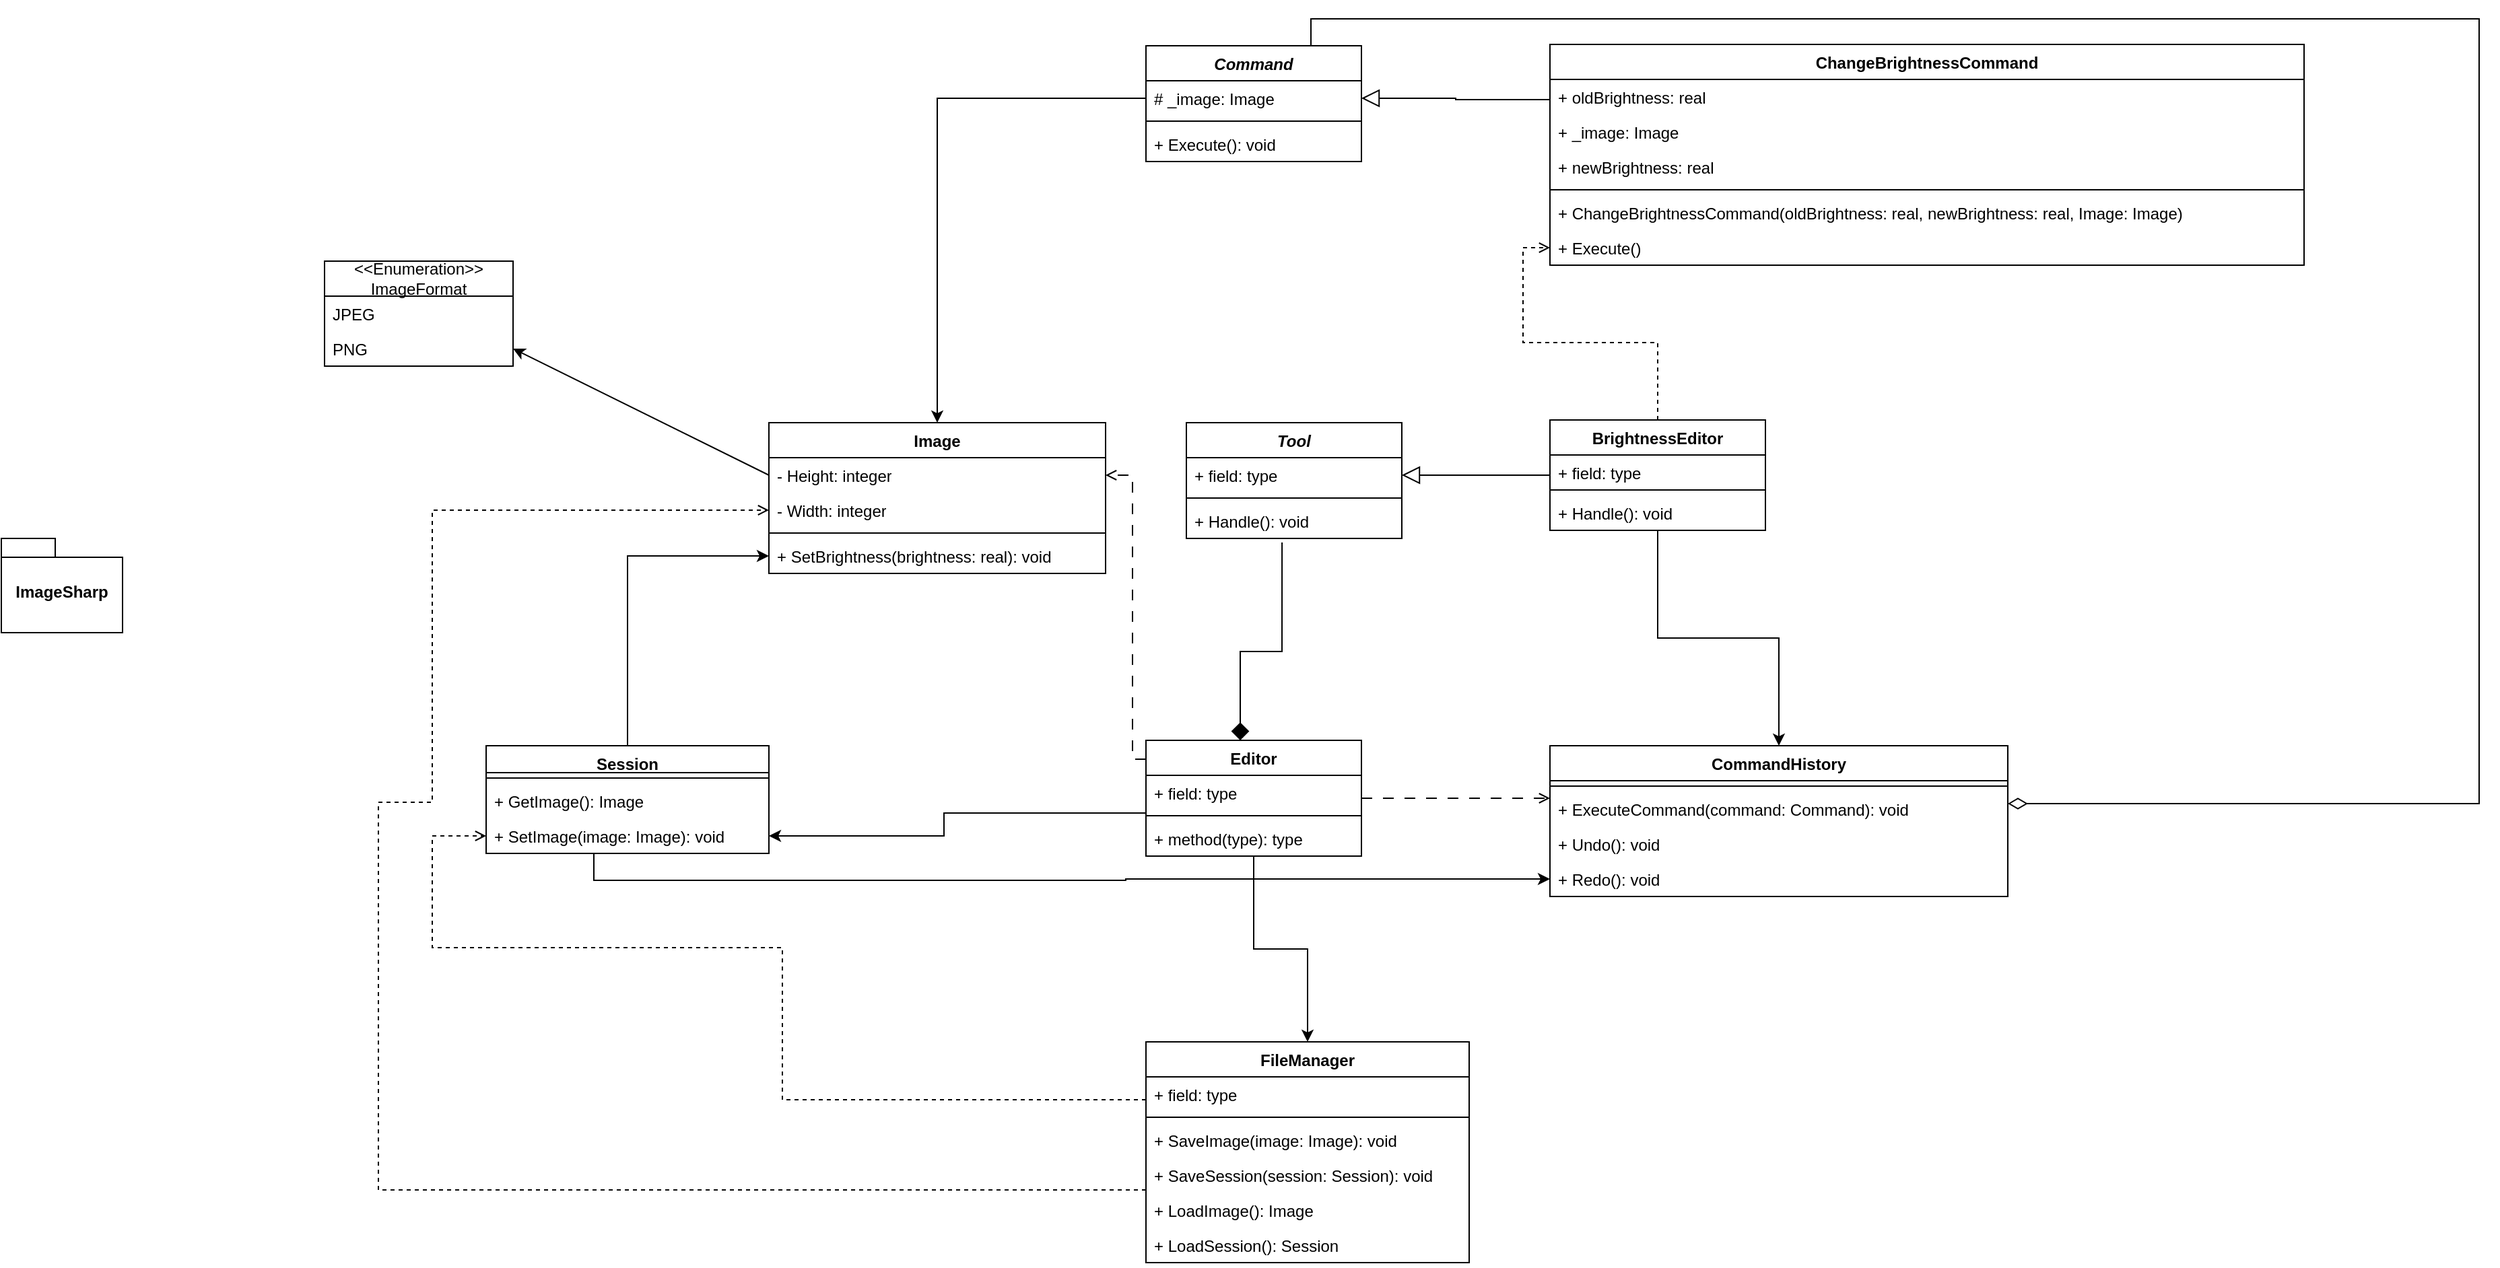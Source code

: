 <mxfile version="24.8.2">
  <diagram name="Страница — 1" id="logO4ZOY-ghGTpIPGNvc">
    <mxGraphModel grid="1" page="1" gridSize="10" guides="1" tooltips="1" connect="1" arrows="1" fold="1" pageScale="1" pageWidth="827" pageHeight="1169" math="0" shadow="0">
      <root>
        <mxCell id="0" />
        <mxCell id="1" parent="0" />
        <mxCell id="ZrmSCk85JjBCpXTHYp6l-1" value="&lt;i&gt;Tool&lt;/i&gt;" style="swimlane;fontStyle=1;align=center;verticalAlign=top;childLayout=stackLayout;horizontal=1;startSize=26;horizontalStack=0;resizeParent=1;resizeParentMax=0;resizeLast=0;collapsible=1;marginBottom=0;whiteSpace=wrap;html=1;" vertex="1" parent="1">
          <mxGeometry x="340" y="330" width="160" height="86" as="geometry" />
        </mxCell>
        <mxCell id="ZrmSCk85JjBCpXTHYp6l-2" value="+ field: type" style="text;strokeColor=none;fillColor=none;align=left;verticalAlign=top;spacingLeft=4;spacingRight=4;overflow=hidden;rotatable=0;points=[[0,0.5],[1,0.5]];portConstraint=eastwest;whiteSpace=wrap;html=1;" vertex="1" parent="ZrmSCk85JjBCpXTHYp6l-1">
          <mxGeometry y="26" width="160" height="26" as="geometry" />
        </mxCell>
        <mxCell id="ZrmSCk85JjBCpXTHYp6l-3" value="" style="line;strokeWidth=1;fillColor=none;align=left;verticalAlign=middle;spacingTop=-1;spacingLeft=3;spacingRight=3;rotatable=0;labelPosition=right;points=[];portConstraint=eastwest;strokeColor=inherit;" vertex="1" parent="ZrmSCk85JjBCpXTHYp6l-1">
          <mxGeometry y="52" width="160" height="8" as="geometry" />
        </mxCell>
        <mxCell id="ZrmSCk85JjBCpXTHYp6l-4" value="+ Handle(): void" style="text;strokeColor=none;fillColor=none;align=left;verticalAlign=top;spacingLeft=4;spacingRight=4;overflow=hidden;rotatable=0;points=[[0,0.5],[1,0.5]];portConstraint=eastwest;whiteSpace=wrap;html=1;" vertex="1" parent="ZrmSCk85JjBCpXTHYp6l-1">
          <mxGeometry y="60" width="160" height="26" as="geometry" />
        </mxCell>
        <mxCell id="ZrmSCk85JjBCpXTHYp6l-9" style="edgeStyle=orthogonalEdgeStyle;rounded=0;orthogonalLoop=1;jettySize=auto;html=1;entryX=1;entryY=0.5;entryDx=0;entryDy=0;endArrow=block;endFill=0;startSize=7;endSize=11;" edge="1" parent="1" source="ZrmSCk85JjBCpXTHYp6l-5" target="ZrmSCk85JjBCpXTHYp6l-2">
          <mxGeometry relative="1" as="geometry" />
        </mxCell>
        <mxCell id="ZrmSCk85JjBCpXTHYp6l-25" style="edgeStyle=orthogonalEdgeStyle;rounded=0;orthogonalLoop=1;jettySize=auto;html=1;entryX=0.5;entryY=0;entryDx=0;entryDy=0;" edge="1" parent="1" source="ZrmSCk85JjBCpXTHYp6l-5" target="ZrmSCk85JjBCpXTHYp6l-21">
          <mxGeometry relative="1" as="geometry" />
        </mxCell>
        <mxCell id="ZrmSCk85JjBCpXTHYp6l-5" value="BrightnessEditor" style="swimlane;fontStyle=1;align=center;verticalAlign=top;childLayout=stackLayout;horizontal=1;startSize=26;horizontalStack=0;resizeParent=1;resizeParentMax=0;resizeLast=0;collapsible=1;marginBottom=0;whiteSpace=wrap;html=1;" vertex="1" parent="1">
          <mxGeometry x="610" y="328" width="160" height="82" as="geometry" />
        </mxCell>
        <mxCell id="ZrmSCk85JjBCpXTHYp6l-6" value="+ field: type" style="text;strokeColor=none;fillColor=none;align=left;verticalAlign=top;spacingLeft=4;spacingRight=4;overflow=hidden;rotatable=0;points=[[0,0.5],[1,0.5]];portConstraint=eastwest;whiteSpace=wrap;html=1;" vertex="1" parent="ZrmSCk85JjBCpXTHYp6l-5">
          <mxGeometry y="26" width="160" height="22" as="geometry" />
        </mxCell>
        <mxCell id="ZrmSCk85JjBCpXTHYp6l-7" value="" style="line;strokeWidth=1;fillColor=none;align=left;verticalAlign=middle;spacingTop=-1;spacingLeft=3;spacingRight=3;rotatable=0;labelPosition=right;points=[];portConstraint=eastwest;strokeColor=inherit;" vertex="1" parent="ZrmSCk85JjBCpXTHYp6l-5">
          <mxGeometry y="48" width="160" height="8" as="geometry" />
        </mxCell>
        <mxCell id="ZrmSCk85JjBCpXTHYp6l-8" value="+ Handle(): void" style="text;strokeColor=none;fillColor=none;align=left;verticalAlign=top;spacingLeft=4;spacingRight=4;overflow=hidden;rotatable=0;points=[[0,0.5],[1,0.5]];portConstraint=eastwest;whiteSpace=wrap;html=1;" vertex="1" parent="ZrmSCk85JjBCpXTHYp6l-5">
          <mxGeometry y="56" width="160" height="26" as="geometry" />
        </mxCell>
        <mxCell id="ZrmSCk85JjBCpXTHYp6l-47" style="edgeStyle=orthogonalEdgeStyle;rounded=0;orthogonalLoop=1;jettySize=auto;html=1;entryX=0.5;entryY=0;entryDx=0;entryDy=0;exitX=0;exitY=0.5;exitDx=0;exitDy=0;" edge="1" parent="1" source="cnXh2z_6RO4iK5pfUF1w-2" target="ZrmSCk85JjBCpXTHYp6l-41">
          <mxGeometry relative="1" as="geometry">
            <mxPoint x="290" y="90" as="sourcePoint" />
          </mxGeometry>
        </mxCell>
        <mxCell id="ZrmSCk85JjBCpXTHYp6l-18" style="edgeStyle=orthogonalEdgeStyle;rounded=0;orthogonalLoop=1;jettySize=auto;html=1;entryX=1;entryY=0.5;entryDx=0;entryDy=0;endArrow=block;endFill=0;endSize=11;" edge="1" parent="1" source="ZrmSCk85JjBCpXTHYp6l-14" target="cnXh2z_6RO4iK5pfUF1w-2">
          <mxGeometry relative="1" as="geometry">
            <mxPoint x="480" y="90" as="targetPoint" />
            <Array as="points">
              <mxPoint x="540" y="90" />
            </Array>
          </mxGeometry>
        </mxCell>
        <mxCell id="ZrmSCk85JjBCpXTHYp6l-14" value="ChangeBrightnessCommand" style="swimlane;fontStyle=1;align=center;verticalAlign=top;childLayout=stackLayout;horizontal=1;startSize=26;horizontalStack=0;resizeParent=1;resizeParentMax=0;resizeLast=0;collapsible=1;marginBottom=0;whiteSpace=wrap;html=1;" vertex="1" parent="1">
          <mxGeometry x="610" y="49" width="560" height="164" as="geometry" />
        </mxCell>
        <mxCell id="ZrmSCk85JjBCpXTHYp6l-15" value="+ oldBrightness: real" style="text;strokeColor=none;fillColor=none;align=left;verticalAlign=top;spacingLeft=4;spacingRight=4;overflow=hidden;rotatable=0;points=[[0,0.5],[1,0.5]];portConstraint=eastwest;whiteSpace=wrap;html=1;" vertex="1" parent="ZrmSCk85JjBCpXTHYp6l-14">
          <mxGeometry y="26" width="560" height="26" as="geometry" />
        </mxCell>
        <mxCell id="ZrmSCk85JjBCpXTHYp6l-58" value="+ _image: Image" style="text;strokeColor=none;fillColor=none;align=left;verticalAlign=top;spacingLeft=4;spacingRight=4;overflow=hidden;rotatable=0;points=[[0,0.5],[1,0.5]];portConstraint=eastwest;whiteSpace=wrap;html=1;" vertex="1" parent="ZrmSCk85JjBCpXTHYp6l-14">
          <mxGeometry y="52" width="560" height="26" as="geometry" />
        </mxCell>
        <mxCell id="ZrmSCk85JjBCpXTHYp6l-56" value="+ newBrightness: real" style="text;strokeColor=none;fillColor=none;align=left;verticalAlign=top;spacingLeft=4;spacingRight=4;overflow=hidden;rotatable=0;points=[[0,0.5],[1,0.5]];portConstraint=eastwest;whiteSpace=wrap;html=1;" vertex="1" parent="ZrmSCk85JjBCpXTHYp6l-14">
          <mxGeometry y="78" width="560" height="26" as="geometry" />
        </mxCell>
        <mxCell id="ZrmSCk85JjBCpXTHYp6l-16" value="" style="line;strokeWidth=1;fillColor=none;align=left;verticalAlign=middle;spacingTop=-1;spacingLeft=3;spacingRight=3;rotatable=0;labelPosition=right;points=[];portConstraint=eastwest;strokeColor=inherit;" vertex="1" parent="ZrmSCk85JjBCpXTHYp6l-14">
          <mxGeometry y="104" width="560" height="8" as="geometry" />
        </mxCell>
        <mxCell id="ZrmSCk85JjBCpXTHYp6l-17" value="+ ChangeBrightnessCommand(oldBrightness: real, newBrightness: real, Image: Image)" style="text;strokeColor=none;fillColor=none;align=left;verticalAlign=top;spacingLeft=4;spacingRight=4;overflow=hidden;rotatable=0;points=[[0,0.5],[1,0.5]];portConstraint=eastwest;whiteSpace=wrap;html=1;" vertex="1" parent="ZrmSCk85JjBCpXTHYp6l-14">
          <mxGeometry y="112" width="560" height="26" as="geometry" />
        </mxCell>
        <mxCell id="ZrmSCk85JjBCpXTHYp6l-55" value="+ Execute()" style="text;strokeColor=none;fillColor=none;align=left;verticalAlign=top;spacingLeft=4;spacingRight=4;overflow=hidden;rotatable=0;points=[[0,0.5],[1,0.5]];portConstraint=eastwest;whiteSpace=wrap;html=1;" vertex="1" parent="ZrmSCk85JjBCpXTHYp6l-14">
          <mxGeometry y="138" width="560" height="26" as="geometry" />
        </mxCell>
        <mxCell id="ZrmSCk85JjBCpXTHYp6l-19" style="edgeStyle=orthogonalEdgeStyle;rounded=0;orthogonalLoop=1;jettySize=auto;html=1;entryX=0;entryY=0.5;entryDx=0;entryDy=0;endArrow=open;endFill=0;dashed=1;" edge="1" parent="1" source="ZrmSCk85JjBCpXTHYp6l-5" target="ZrmSCk85JjBCpXTHYp6l-55">
          <mxGeometry relative="1" as="geometry" />
        </mxCell>
        <mxCell id="ZrmSCk85JjBCpXTHYp6l-59" style="edgeStyle=orthogonalEdgeStyle;rounded=0;orthogonalLoop=1;jettySize=auto;html=1;entryX=0.75;entryY=0;entryDx=0;entryDy=0;endArrow=none;endFill=0;startArrow=diamondThin;startFill=0;startSize=12;" edge="1" parent="1" source="ZrmSCk85JjBCpXTHYp6l-21">
          <mxGeometry relative="1" as="geometry">
            <Array as="points">
              <mxPoint x="1300" y="613" />
              <mxPoint x="1300" y="30" />
              <mxPoint x="433" y="30" />
            </Array>
            <mxPoint x="432.5" y="50" as="targetPoint" />
          </mxGeometry>
        </mxCell>
        <mxCell id="ZrmSCk85JjBCpXTHYp6l-21" value="CommandHistory" style="swimlane;fontStyle=1;align=center;verticalAlign=top;childLayout=stackLayout;horizontal=1;startSize=26;horizontalStack=0;resizeParent=1;resizeParentMax=0;resizeLast=0;collapsible=1;marginBottom=0;whiteSpace=wrap;html=1;" vertex="1" parent="1">
          <mxGeometry x="610" y="570" width="340" height="112" as="geometry" />
        </mxCell>
        <mxCell id="ZrmSCk85JjBCpXTHYp6l-23" value="" style="line;strokeWidth=1;fillColor=none;align=left;verticalAlign=middle;spacingTop=-1;spacingLeft=3;spacingRight=3;rotatable=0;labelPosition=right;points=[];portConstraint=eastwest;strokeColor=inherit;" vertex="1" parent="ZrmSCk85JjBCpXTHYp6l-21">
          <mxGeometry y="26" width="340" height="8" as="geometry" />
        </mxCell>
        <mxCell id="ZrmSCk85JjBCpXTHYp6l-24" value="+ ExecuteCommand(command: Command): void" style="text;strokeColor=none;fillColor=none;align=left;verticalAlign=top;spacingLeft=4;spacingRight=4;overflow=hidden;rotatable=0;points=[[0,0.5],[1,0.5]];portConstraint=eastwest;whiteSpace=wrap;html=1;" vertex="1" parent="ZrmSCk85JjBCpXTHYp6l-21">
          <mxGeometry y="34" width="340" height="26" as="geometry" />
        </mxCell>
        <mxCell id="ZrmSCk85JjBCpXTHYp6l-61" value="+ Undo(): void" style="text;strokeColor=none;fillColor=none;align=left;verticalAlign=top;spacingLeft=4;spacingRight=4;overflow=hidden;rotatable=0;points=[[0,0.5],[1,0.5]];portConstraint=eastwest;whiteSpace=wrap;html=1;" vertex="1" parent="ZrmSCk85JjBCpXTHYp6l-21">
          <mxGeometry y="60" width="340" height="26" as="geometry" />
        </mxCell>
        <mxCell id="ZrmSCk85JjBCpXTHYp6l-60" value="+ Redo(): void" style="text;strokeColor=none;fillColor=none;align=left;verticalAlign=top;spacingLeft=4;spacingRight=4;overflow=hidden;rotatable=0;points=[[0,0.5],[1,0.5]];portConstraint=eastwest;whiteSpace=wrap;html=1;" vertex="1" parent="ZrmSCk85JjBCpXTHYp6l-21">
          <mxGeometry y="86" width="340" height="26" as="geometry" />
        </mxCell>
        <mxCell id="ZrmSCk85JjBCpXTHYp6l-35" style="edgeStyle=orthogonalEdgeStyle;rounded=0;orthogonalLoop=1;jettySize=auto;html=1;entryX=0;entryY=0.5;entryDx=0;entryDy=0;dashed=1;dashPattern=8 8;endArrow=open;endFill=0;" edge="1" parent="1" source="ZrmSCk85JjBCpXTHYp6l-30">
          <mxGeometry relative="1" as="geometry">
            <mxPoint x="610" y="609" as="targetPoint" />
          </mxGeometry>
        </mxCell>
        <mxCell id="ZrmSCk85JjBCpXTHYp6l-40" style="edgeStyle=orthogonalEdgeStyle;rounded=0;orthogonalLoop=1;jettySize=auto;html=1;entryX=1;entryY=0.5;entryDx=0;entryDy=0;endArrow=classic;endFill=1;startArrow=none;startFill=0;startSize=12;" edge="1" parent="1" source="ZrmSCk85JjBCpXTHYp6l-30" target="ZrmSCk85JjBCpXTHYp6l-90">
          <mxGeometry relative="1" as="geometry">
            <mxPoint x="-20" y="603" as="targetPoint" />
            <Array as="points">
              <mxPoint x="160" y="620" />
              <mxPoint x="160" y="637" />
            </Array>
          </mxGeometry>
        </mxCell>
        <mxCell id="ZrmSCk85JjBCpXTHYp6l-45" style="edgeStyle=orthogonalEdgeStyle;rounded=0;orthogonalLoop=1;jettySize=auto;html=1;entryX=1;entryY=0.5;entryDx=0;entryDy=0;endArrow=open;endFill=0;dashed=1;dashPattern=8 8;" edge="1" parent="1" source="ZrmSCk85JjBCpXTHYp6l-30" target="ZrmSCk85JjBCpXTHYp6l-42">
          <mxGeometry relative="1" as="geometry">
            <Array as="points">
              <mxPoint x="300" y="580" />
              <mxPoint x="300" y="369" />
            </Array>
          </mxGeometry>
        </mxCell>
        <mxCell id="ZrmSCk85JjBCpXTHYp6l-82" style="edgeStyle=orthogonalEdgeStyle;rounded=0;orthogonalLoop=1;jettySize=auto;html=1;entryX=0.5;entryY=0;entryDx=0;entryDy=0;" edge="1" parent="1" source="ZrmSCk85JjBCpXTHYp6l-30" target="ZrmSCk85JjBCpXTHYp6l-77">
          <mxGeometry relative="1" as="geometry" />
        </mxCell>
        <mxCell id="ZrmSCk85JjBCpXTHYp6l-30" value="Editor" style="swimlane;fontStyle=1;align=center;verticalAlign=top;childLayout=stackLayout;horizontal=1;startSize=26;horizontalStack=0;resizeParent=1;resizeParentMax=0;resizeLast=0;collapsible=1;marginBottom=0;whiteSpace=wrap;html=1;" vertex="1" parent="1">
          <mxGeometry x="310" y="566" width="160" height="86" as="geometry" />
        </mxCell>
        <mxCell id="ZrmSCk85JjBCpXTHYp6l-31" value="+ field: type" style="text;strokeColor=none;fillColor=none;align=left;verticalAlign=top;spacingLeft=4;spacingRight=4;overflow=hidden;rotatable=0;points=[[0,0.5],[1,0.5]];portConstraint=eastwest;whiteSpace=wrap;html=1;" vertex="1" parent="ZrmSCk85JjBCpXTHYp6l-30">
          <mxGeometry y="26" width="160" height="26" as="geometry" />
        </mxCell>
        <mxCell id="ZrmSCk85JjBCpXTHYp6l-32" value="" style="line;strokeWidth=1;fillColor=none;align=left;verticalAlign=middle;spacingTop=-1;spacingLeft=3;spacingRight=3;rotatable=0;labelPosition=right;points=[];portConstraint=eastwest;strokeColor=inherit;" vertex="1" parent="ZrmSCk85JjBCpXTHYp6l-30">
          <mxGeometry y="52" width="160" height="8" as="geometry" />
        </mxCell>
        <mxCell id="ZrmSCk85JjBCpXTHYp6l-33" value="+ method(type): type" style="text;strokeColor=none;fillColor=none;align=left;verticalAlign=top;spacingLeft=4;spacingRight=4;overflow=hidden;rotatable=0;points=[[0,0.5],[1,0.5]];portConstraint=eastwest;whiteSpace=wrap;html=1;" vertex="1" parent="ZrmSCk85JjBCpXTHYp6l-30">
          <mxGeometry y="60" width="160" height="26" as="geometry" />
        </mxCell>
        <mxCell id="ZrmSCk85JjBCpXTHYp6l-34" style="edgeStyle=orthogonalEdgeStyle;rounded=0;orthogonalLoop=1;jettySize=auto;html=1;entryX=0.444;entryY=1.115;entryDx=0;entryDy=0;entryPerimeter=0;endArrow=none;endFill=0;endSize=11;startArrow=diamond;startFill=1;startSize=11;" edge="1" parent="1" source="ZrmSCk85JjBCpXTHYp6l-30" target="ZrmSCk85JjBCpXTHYp6l-4">
          <mxGeometry relative="1" as="geometry">
            <Array as="points">
              <mxPoint x="380" y="500" />
              <mxPoint x="411" y="500" />
            </Array>
          </mxGeometry>
        </mxCell>
        <mxCell id="ZrmSCk85JjBCpXTHYp6l-64" style="edgeStyle=orthogonalEdgeStyle;rounded=0;orthogonalLoop=1;jettySize=auto;html=1;entryX=0;entryY=0.5;entryDx=0;entryDy=0;" edge="1" parent="1" source="ZrmSCk85JjBCpXTHYp6l-36" target="ZrmSCk85JjBCpXTHYp6l-44">
          <mxGeometry relative="1" as="geometry" />
        </mxCell>
        <mxCell id="ZrmSCk85JjBCpXTHYp6l-88" style="edgeStyle=orthogonalEdgeStyle;rounded=0;orthogonalLoop=1;jettySize=auto;html=1;entryX=0;entryY=0.5;entryDx=0;entryDy=0;" edge="1" parent="1" source="ZrmSCk85JjBCpXTHYp6l-36" target="ZrmSCk85JjBCpXTHYp6l-60">
          <mxGeometry relative="1" as="geometry">
            <Array as="points">
              <mxPoint x="-100" y="670" />
              <mxPoint x="295" y="670" />
              <mxPoint x="295" y="669" />
            </Array>
          </mxGeometry>
        </mxCell>
        <mxCell id="ZrmSCk85JjBCpXTHYp6l-36" value="Session" style="swimlane;fontStyle=1;align=center;verticalAlign=top;childLayout=stackLayout;horizontal=1;startSize=20;horizontalStack=0;resizeParent=1;resizeParentMax=0;resizeLast=0;collapsible=1;marginBottom=0;whiteSpace=wrap;html=1;" vertex="1" parent="1">
          <mxGeometry x="-180" y="570" width="210" height="80" as="geometry" />
        </mxCell>
        <mxCell id="ZrmSCk85JjBCpXTHYp6l-38" value="" style="line;strokeWidth=1;fillColor=none;align=left;verticalAlign=middle;spacingTop=-1;spacingLeft=3;spacingRight=3;rotatable=0;labelPosition=right;points=[];portConstraint=eastwest;strokeColor=inherit;" vertex="1" parent="ZrmSCk85JjBCpXTHYp6l-36">
          <mxGeometry y="20" width="210" height="8" as="geometry" />
        </mxCell>
        <mxCell id="ZrmSCk85JjBCpXTHYp6l-39" value="+ GetImage(): Image" style="text;strokeColor=none;fillColor=none;align=left;verticalAlign=top;spacingLeft=4;spacingRight=4;overflow=hidden;rotatable=0;points=[[0,0.5],[1,0.5]];portConstraint=eastwest;whiteSpace=wrap;html=1;" vertex="1" parent="ZrmSCk85JjBCpXTHYp6l-36">
          <mxGeometry y="28" width="210" height="26" as="geometry" />
        </mxCell>
        <mxCell id="ZrmSCk85JjBCpXTHYp6l-90" value="+ SetImage(image: Image): void" style="text;strokeColor=none;fillColor=none;align=left;verticalAlign=top;spacingLeft=4;spacingRight=4;overflow=hidden;rotatable=0;points=[[0,0.5],[1,0.5]];portConstraint=eastwest;whiteSpace=wrap;html=1;" vertex="1" parent="ZrmSCk85JjBCpXTHYp6l-36">
          <mxGeometry y="54" width="210" height="26" as="geometry" />
        </mxCell>
        <mxCell id="ZrmSCk85JjBCpXTHYp6l-73" style="rounded=0;orthogonalLoop=1;jettySize=auto;html=1;entryX=1;entryY=0.5;entryDx=0;entryDy=0;exitX=0;exitY=0.5;exitDx=0;exitDy=0;" edge="1" parent="1" source="ZrmSCk85JjBCpXTHYp6l-42" target="ZrmSCk85JjBCpXTHYp6l-72">
          <mxGeometry relative="1" as="geometry">
            <mxPoint x="-20" y="420" as="sourcePoint" />
            <mxPoint x="-180" y="249" as="targetPoint" />
          </mxGeometry>
        </mxCell>
        <mxCell id="ZrmSCk85JjBCpXTHYp6l-41" value="Image" style="swimlane;fontStyle=1;align=center;verticalAlign=top;childLayout=stackLayout;horizontal=1;startSize=26;horizontalStack=0;resizeParent=1;resizeParentMax=0;resizeLast=0;collapsible=1;marginBottom=0;whiteSpace=wrap;html=1;" vertex="1" parent="1">
          <mxGeometry x="30" y="330" width="250" height="112" as="geometry" />
        </mxCell>
        <mxCell id="ZrmSCk85JjBCpXTHYp6l-42" value="- Height: integer" style="text;strokeColor=none;fillColor=none;align=left;verticalAlign=top;spacingLeft=4;spacingRight=4;overflow=hidden;rotatable=0;points=[[0,0.5],[1,0.5]];portConstraint=eastwest;whiteSpace=wrap;html=1;" vertex="1" parent="ZrmSCk85JjBCpXTHYp6l-41">
          <mxGeometry y="26" width="250" height="26" as="geometry" />
        </mxCell>
        <mxCell id="ZrmSCk85JjBCpXTHYp6l-62" value="- Width: integer" style="text;strokeColor=none;fillColor=none;align=left;verticalAlign=top;spacingLeft=4;spacingRight=4;overflow=hidden;rotatable=0;points=[[0,0.5],[1,0.5]];portConstraint=eastwest;whiteSpace=wrap;html=1;" vertex="1" parent="ZrmSCk85JjBCpXTHYp6l-41">
          <mxGeometry y="52" width="250" height="26" as="geometry" />
        </mxCell>
        <mxCell id="ZrmSCk85JjBCpXTHYp6l-43" value="" style="line;strokeWidth=1;fillColor=none;align=left;verticalAlign=middle;spacingTop=-1;spacingLeft=3;spacingRight=3;rotatable=0;labelPosition=right;points=[];portConstraint=eastwest;strokeColor=inherit;" vertex="1" parent="ZrmSCk85JjBCpXTHYp6l-41">
          <mxGeometry y="78" width="250" height="8" as="geometry" />
        </mxCell>
        <mxCell id="ZrmSCk85JjBCpXTHYp6l-44" value="+ SetBrightness(brightness: real): void" style="text;strokeColor=none;fillColor=none;align=left;verticalAlign=top;spacingLeft=4;spacingRight=4;overflow=hidden;rotatable=0;points=[[0,0.5],[1,0.5]];portConstraint=eastwest;whiteSpace=wrap;html=1;" vertex="1" parent="ZrmSCk85JjBCpXTHYp6l-41">
          <mxGeometry y="86" width="250" height="26" as="geometry" />
        </mxCell>
        <mxCell id="ZrmSCk85JjBCpXTHYp6l-69" value="&amp;lt;&amp;lt;Enumeration&amp;gt;&amp;gt;&lt;div&gt;ImageFormat&lt;/div&gt;" style="swimlane;fontStyle=0;childLayout=stackLayout;horizontal=1;startSize=26;fillColor=none;horizontalStack=0;resizeParent=1;resizeParentMax=0;resizeLast=0;collapsible=1;marginBottom=0;whiteSpace=wrap;html=1;" vertex="1" parent="1">
          <mxGeometry x="-300" y="210" width="140" height="78" as="geometry" />
        </mxCell>
        <mxCell id="ZrmSCk85JjBCpXTHYp6l-71" value="JPEG" style="text;strokeColor=none;fillColor=none;align=left;verticalAlign=top;spacingLeft=4;spacingRight=4;overflow=hidden;rotatable=0;points=[[0,0.5],[1,0.5]];portConstraint=eastwest;whiteSpace=wrap;html=1;" vertex="1" parent="ZrmSCk85JjBCpXTHYp6l-69">
          <mxGeometry y="26" width="140" height="26" as="geometry" />
        </mxCell>
        <mxCell id="ZrmSCk85JjBCpXTHYp6l-72" value="PNG" style="text;strokeColor=none;fillColor=none;align=left;verticalAlign=top;spacingLeft=4;spacingRight=4;overflow=hidden;rotatable=0;points=[[0,0.5],[1,0.5]];portConstraint=eastwest;whiteSpace=wrap;html=1;" vertex="1" parent="ZrmSCk85JjBCpXTHYp6l-69">
          <mxGeometry y="52" width="140" height="26" as="geometry" />
        </mxCell>
        <mxCell id="ZrmSCk85JjBCpXTHYp6l-74" value="ImageSharp" style="shape=folder;fontStyle=1;spacingTop=10;tabWidth=40;tabHeight=14;tabPosition=left;html=1;whiteSpace=wrap;" vertex="1" parent="1">
          <mxGeometry x="-540" y="416" width="90" height="70" as="geometry" />
        </mxCell>
        <mxCell id="ZrmSCk85JjBCpXTHYp6l-84" style="edgeStyle=orthogonalEdgeStyle;rounded=0;orthogonalLoop=1;jettySize=auto;html=1;entryX=0;entryY=0.5;entryDx=0;entryDy=0;dashed=1;endArrow=open;endFill=0;" edge="1" parent="1" source="ZrmSCk85JjBCpXTHYp6l-77" target="ZrmSCk85JjBCpXTHYp6l-62">
          <mxGeometry relative="1" as="geometry">
            <Array as="points">
              <mxPoint x="-260" y="900" />
              <mxPoint x="-260" y="612" />
              <mxPoint x="-220" y="612" />
              <mxPoint x="-220" y="395" />
            </Array>
          </mxGeometry>
        </mxCell>
        <mxCell id="ZrmSCk85JjBCpXTHYp6l-77" value="FileManager" style="swimlane;fontStyle=1;align=center;verticalAlign=top;childLayout=stackLayout;horizontal=1;startSize=26;horizontalStack=0;resizeParent=1;resizeParentMax=0;resizeLast=0;collapsible=1;marginBottom=0;whiteSpace=wrap;html=1;" vertex="1" parent="1">
          <mxGeometry x="310" y="790" width="240" height="164" as="geometry" />
        </mxCell>
        <mxCell id="ZrmSCk85JjBCpXTHYp6l-78" value="+ field: type" style="text;strokeColor=none;fillColor=none;align=left;verticalAlign=top;spacingLeft=4;spacingRight=4;overflow=hidden;rotatable=0;points=[[0,0.5],[1,0.5]];portConstraint=eastwest;whiteSpace=wrap;html=1;" vertex="1" parent="ZrmSCk85JjBCpXTHYp6l-77">
          <mxGeometry y="26" width="240" height="26" as="geometry" />
        </mxCell>
        <mxCell id="ZrmSCk85JjBCpXTHYp6l-79" value="" style="line;strokeWidth=1;fillColor=none;align=left;verticalAlign=middle;spacingTop=-1;spacingLeft=3;spacingRight=3;rotatable=0;labelPosition=right;points=[];portConstraint=eastwest;strokeColor=inherit;" vertex="1" parent="ZrmSCk85JjBCpXTHYp6l-77">
          <mxGeometry y="52" width="240" height="8" as="geometry" />
        </mxCell>
        <mxCell id="ZrmSCk85JjBCpXTHYp6l-85" value="+ SaveImage(image: Image): void" style="text;strokeColor=none;fillColor=none;align=left;verticalAlign=top;spacingLeft=4;spacingRight=4;overflow=hidden;rotatable=0;points=[[0,0.5],[1,0.5]];portConstraint=eastwest;whiteSpace=wrap;html=1;" vertex="1" parent="ZrmSCk85JjBCpXTHYp6l-77">
          <mxGeometry y="60" width="240" height="26" as="geometry" />
        </mxCell>
        <mxCell id="ZrmSCk85JjBCpXTHYp6l-86" value="+ SaveSession(session: Session): void" style="text;strokeColor=none;fillColor=none;align=left;verticalAlign=top;spacingLeft=4;spacingRight=4;overflow=hidden;rotatable=0;points=[[0,0.5],[1,0.5]];portConstraint=eastwest;whiteSpace=wrap;html=1;" vertex="1" parent="ZrmSCk85JjBCpXTHYp6l-77">
          <mxGeometry y="86" width="240" height="26" as="geometry" />
        </mxCell>
        <mxCell id="ZrmSCk85JjBCpXTHYp6l-80" value="+ LoadImage(): Image" style="text;strokeColor=none;fillColor=none;align=left;verticalAlign=top;spacingLeft=4;spacingRight=4;overflow=hidden;rotatable=0;points=[[0,0.5],[1,0.5]];portConstraint=eastwest;whiteSpace=wrap;html=1;" vertex="1" parent="ZrmSCk85JjBCpXTHYp6l-77">
          <mxGeometry y="112" width="240" height="26" as="geometry" />
        </mxCell>
        <mxCell id="ZrmSCk85JjBCpXTHYp6l-87" value="+ LoadSession(): Session" style="text;strokeColor=none;fillColor=none;align=left;verticalAlign=top;spacingLeft=4;spacingRight=4;overflow=hidden;rotatable=0;points=[[0,0.5],[1,0.5]];portConstraint=eastwest;whiteSpace=wrap;html=1;" vertex="1" parent="ZrmSCk85JjBCpXTHYp6l-77">
          <mxGeometry y="138" width="240" height="26" as="geometry" />
        </mxCell>
        <mxCell id="ZrmSCk85JjBCpXTHYp6l-83" style="edgeStyle=orthogonalEdgeStyle;rounded=0;orthogonalLoop=1;jettySize=auto;html=1;entryX=0;entryY=0.5;entryDx=0;entryDy=0;endArrow=open;endFill=0;dashed=1;" edge="1" parent="1" source="ZrmSCk85JjBCpXTHYp6l-77" target="ZrmSCk85JjBCpXTHYp6l-90">
          <mxGeometry relative="1" as="geometry">
            <mxPoint x="-149.92" y="676.988" as="targetPoint" />
            <Array as="points">
              <mxPoint x="40" y="833" />
              <mxPoint x="40" y="720" />
              <mxPoint x="-220" y="720" />
              <mxPoint x="-220" y="637" />
            </Array>
          </mxGeometry>
        </mxCell>
        <mxCell id="cnXh2z_6RO4iK5pfUF1w-1" value="&lt;i&gt;Command&lt;/i&gt;" style="swimlane;fontStyle=1;align=center;verticalAlign=top;childLayout=stackLayout;horizontal=1;startSize=26;horizontalStack=0;resizeParent=1;resizeParentMax=0;resizeLast=0;collapsible=1;marginBottom=0;whiteSpace=wrap;html=1;" vertex="1" parent="1">
          <mxGeometry x="310" y="50" width="160" height="86" as="geometry" />
        </mxCell>
        <mxCell id="cnXh2z_6RO4iK5pfUF1w-2" value="# _image: Image" style="text;strokeColor=none;fillColor=none;align=left;verticalAlign=top;spacingLeft=4;spacingRight=4;overflow=hidden;rotatable=0;points=[[0,0.5],[1,0.5]];portConstraint=eastwest;whiteSpace=wrap;html=1;" vertex="1" parent="cnXh2z_6RO4iK5pfUF1w-1">
          <mxGeometry y="26" width="160" height="26" as="geometry" />
        </mxCell>
        <mxCell id="cnXh2z_6RO4iK5pfUF1w-3" value="" style="line;strokeWidth=1;fillColor=none;align=left;verticalAlign=middle;spacingTop=-1;spacingLeft=3;spacingRight=3;rotatable=0;labelPosition=right;points=[];portConstraint=eastwest;strokeColor=inherit;" vertex="1" parent="cnXh2z_6RO4iK5pfUF1w-1">
          <mxGeometry y="52" width="160" height="8" as="geometry" />
        </mxCell>
        <mxCell id="cnXh2z_6RO4iK5pfUF1w-4" value="+ Execute(): void" style="text;strokeColor=none;fillColor=none;align=left;verticalAlign=top;spacingLeft=4;spacingRight=4;overflow=hidden;rotatable=0;points=[[0,0.5],[1,0.5]];portConstraint=eastwest;whiteSpace=wrap;html=1;" vertex="1" parent="cnXh2z_6RO4iK5pfUF1w-1">
          <mxGeometry y="60" width="160" height="26" as="geometry" />
        </mxCell>
      </root>
    </mxGraphModel>
  </diagram>
</mxfile>
